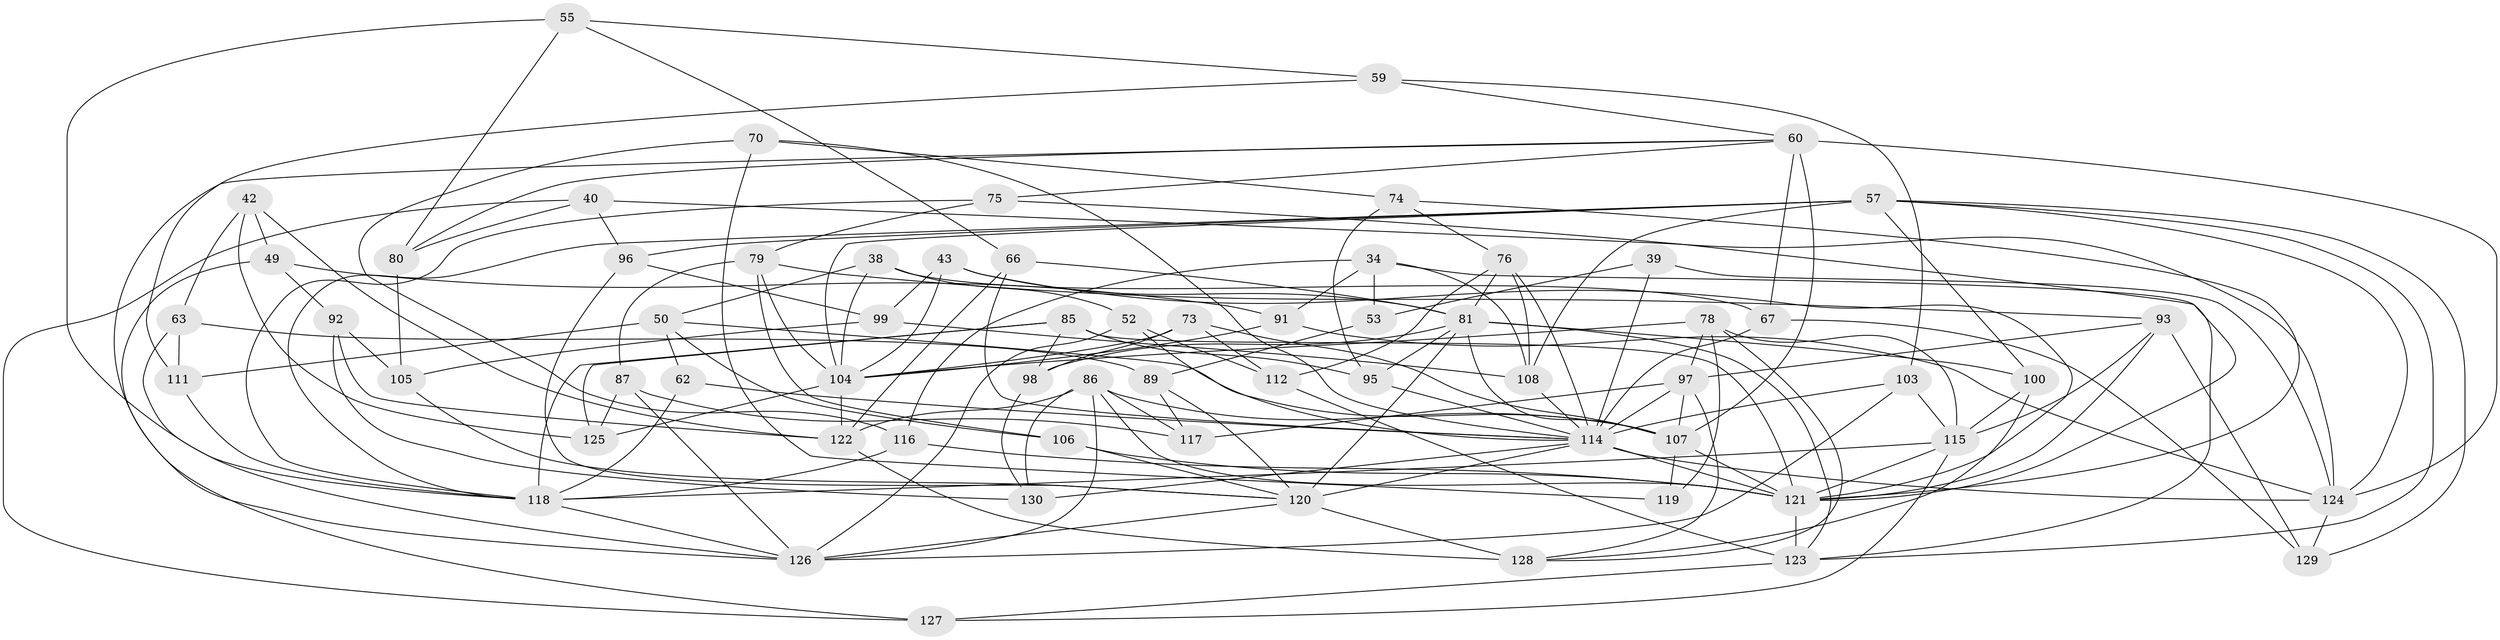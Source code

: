 // original degree distribution, {4: 1.0}
// Generated by graph-tools (version 1.1) at 2025/59/03/09/25 04:59:02]
// undirected, 65 vertices, 166 edges
graph export_dot {
graph [start="1"]
  node [color=gray90,style=filled];
  34 [super="+3"];
  38;
  39;
  40;
  42;
  43;
  49;
  50 [super="+5"];
  52;
  53;
  55;
  57 [super="+4+54+8"];
  59;
  60 [super="+18"];
  62;
  63;
  66;
  67;
  70;
  73;
  74;
  75;
  76 [super="+35"];
  78 [super="+6"];
  79 [super="+48"];
  80;
  81 [super="+25+31+44"];
  85 [super="+84"];
  86 [super="+65"];
  87;
  89;
  91;
  92;
  93 [super="+71"];
  95;
  96;
  97 [super="+2+69"];
  98;
  99;
  100;
  103;
  104 [super="+16+46+29"];
  105;
  106;
  107 [super="+27+102+36"];
  108 [super="+82"];
  111;
  112;
  114 [super="+64+11+17+41+109+94"];
  115 [super="+90"];
  116;
  117;
  118 [super="+56+33"];
  119;
  120 [super="+20+51+23"];
  121 [super="+15+58+72+113"];
  122 [super="+32+45"];
  123 [super="+19+77"];
  124 [super="+37+110+101"];
  125;
  126 [super="+7+83+47"];
  127;
  128 [super="+10"];
  129;
  130;
  34 -- 53 [weight=2];
  34 -- 108;
  34 -- 116;
  34 -- 91;
  34 -- 123;
  38 -- 67;
  38 -- 52;
  38 -- 50;
  38 -- 104;
  39 -- 53;
  39 -- 114 [weight=2];
  39 -- 124;
  40 -- 96;
  40 -- 127;
  40 -- 80;
  40 -- 124;
  42 -- 63;
  42 -- 125;
  42 -- 49;
  42 -- 122;
  43 -- 99;
  43 -- 121;
  43 -- 81;
  43 -- 104;
  49 -- 92;
  49 -- 127;
  49 -- 91;
  50 -- 62 [weight=2];
  50 -- 111;
  50 -- 106;
  50 -- 107;
  52 -- 112;
  52 -- 126;
  52 -- 114;
  53 -- 89;
  55 -- 80;
  55 -- 59;
  55 -- 66;
  55 -- 118;
  57 -- 129;
  57 -- 96;
  57 -- 100;
  57 -- 118 [weight=2];
  57 -- 108 [weight=2];
  57 -- 104;
  57 -- 123;
  57 -- 124;
  59 -- 103;
  59 -- 111;
  59 -- 60;
  60 -- 67;
  60 -- 75;
  60 -- 107 [weight=3];
  60 -- 80;
  60 -- 124 [weight=2];
  60 -- 126;
  62 -- 114;
  62 -- 118;
  63 -- 89;
  63 -- 111;
  63 -- 126;
  66 -- 81;
  66 -- 114;
  66 -- 122;
  67 -- 129;
  67 -- 114;
  70 -- 74;
  70 -- 119;
  70 -- 116;
  70 -- 114;
  73 -- 112;
  73 -- 98;
  73 -- 104;
  73 -- 107;
  74 -- 121;
  74 -- 95;
  74 -- 76;
  75 -- 79;
  75 -- 121;
  75 -- 118;
  76 -- 112;
  76 -- 108;
  76 -- 114 [weight=2];
  76 -- 81;
  78 -- 104;
  78 -- 119 [weight=2];
  78 -- 128;
  78 -- 97;
  78 -- 115;
  79 -- 106;
  79 -- 104 [weight=2];
  79 -- 93;
  79 -- 87;
  80 -- 105;
  81 -- 98;
  81 -- 95;
  81 -- 120;
  81 -- 107 [weight=2];
  81 -- 123;
  81 -- 100;
  85 -- 95;
  85 -- 125;
  85 -- 121 [weight=2];
  85 -- 98;
  85 -- 118;
  86 -- 117;
  86 -- 126 [weight=2];
  86 -- 130;
  86 -- 121;
  86 -- 122 [weight=2];
  86 -- 107;
  87 -- 117;
  87 -- 125;
  87 -- 126;
  89 -- 117;
  89 -- 120;
  91 -- 104;
  91 -- 124;
  92 -- 130;
  92 -- 105;
  92 -- 122;
  93 -- 129;
  93 -- 97 [weight=2];
  93 -- 121;
  93 -- 115;
  95 -- 114;
  96 -- 120;
  96 -- 99;
  97 -- 114 [weight=2];
  97 -- 107;
  97 -- 128;
  97 -- 117;
  98 -- 130;
  99 -- 105;
  99 -- 108;
  100 -- 115;
  100 -- 128;
  103 -- 114;
  103 -- 126;
  103 -- 115;
  104 -- 122;
  104 -- 125;
  105 -- 120;
  106 -- 121;
  106 -- 120;
  107 -- 121 [weight=2];
  107 -- 119;
  108 -- 114;
  111 -- 118;
  112 -- 123;
  114 -- 130;
  114 -- 121 [weight=3];
  114 -- 120 [weight=3];
  114 -- 124 [weight=3];
  115 -- 121;
  115 -- 118 [weight=2];
  115 -- 127;
  116 -- 121;
  116 -- 118;
  118 -- 126 [weight=2];
  120 -- 126;
  120 -- 128;
  121 -- 123 [weight=3];
  122 -- 128 [weight=2];
  123 -- 127;
  124 -- 129;
}
